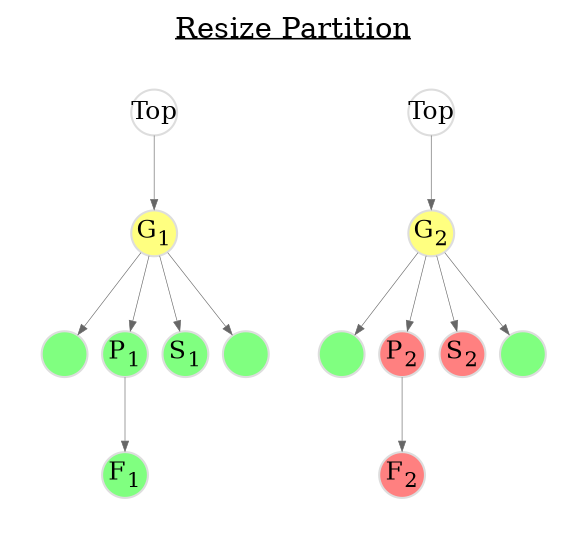digraph add {
	graph [
		rankdir="TB"
		bgcolor="white"
		color="white"
		nodesep="0.1"
		ranksep="0.5"
		labelloc="t"
		label=<<U>Resize Partition</U>>
	];

	node [
		fontsize="12"
		style="solid"
		width="0.3"
		height="0.3"
		fixedsize="true"
		penwidth="1.0"
		color="#DDDDDD"
	];

	edge [
		penwidth="0.3"
		color="#666666"
		arrowsize="0.5"
	];

	subgraph cluster1 {
		color=transparent;
		labelloc="t"
		label=""

		a_Top [ label=<Top>                                              ];
		a_G1  [ label=<G<SUB>1</SUB>> style="filled" fillcolor="#ffff80" ];
		a_X1  [ label=<>              style="filled" fillcolor="#80ff80" ];
		a_P1  [ label=<P<SUB>1</SUB>> style="filled" fillcolor="#80ff80" ];
		a_F1  [ label=<F<SUB>1</SUB>> style="filled" fillcolor="#80ff80" ];
		a_S1  [ label=<S<SUB>1</SUB>> style="filled" fillcolor="#80ff80" ];
		a_X2  [ label=<>              style="filled" fillcolor="#80ff80" ];

		a_Top -> a_G1;
		a_G1 -> a_X1;
		a_G1 -> a_P1;
		a_G1 -> a_S1;
		a_G1 -> a_X2;
		a_P1 -> a_F1;
	}

	subgraph cluster2 {
		color=transparent;
		labelloc="t"
		label=""

		b_Top [ label=<Top>                                              ];
		b_G2  [ label=<G<SUB>2</SUB>> style="filled" fillcolor="#ffff80" ];
		b_X1  [ label=<>              style="filled" fillcolor="#80ff80" ];
		b_P2  [ label=<P<SUB>2</SUB>> style="filled" fillcolor="#ff8080" ];
		b_F2  [ label=<F<SUB>2</SUB>> style="filled" fillcolor="#ff8080" ];
		b_S2  [ label=<S<SUB>2</SUB>> style="filled" fillcolor="#ff8080" ];
		b_X2  [ label=<>              style="filled" fillcolor="#80ff80" ];

		b_Top -> b_G2;
		b_G2 -> b_X1;
		b_G2 -> b_P2;
		b_G2 -> b_S2;
		b_G2 -> b_X2;
		b_P2 -> b_F2;
	}
}

